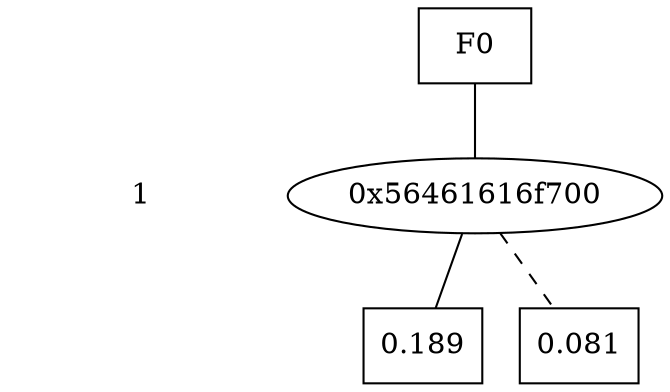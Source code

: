 digraph "DD" {
size = "7.5,10"
center = true;
edge [dir = none];
{ node [shape = plaintext];
  edge [style = invis];
  "CONST NODES" [style = invis];
" 1 " -> "CONST NODES"; 
}
{ rank = same; node [shape = box]; edge [style = invis];
"F0"; }
{ rank = same; " 1 ";
"0x56461616f700";
}
{ rank = same; "CONST NODES";
{ node [shape = box]; "0x56461616f6c0";
"0x56461616f6e0";
}
}
"F0" -> "0x56461616f700" [style = solid];
"0x56461616f700" -> "0x56461616f6c0";
"0x56461616f700" -> "0x56461616f6e0" [style = dashed];
"0x56461616f6c0" [label = "0.189"];
"0x56461616f6e0" [label = "0.081"];
}
